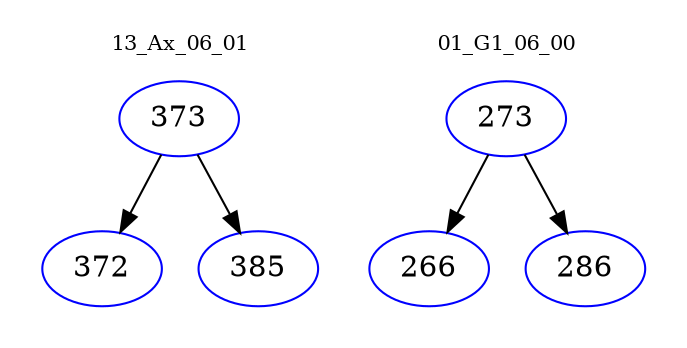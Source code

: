 digraph{
subgraph cluster_0 {
color = white
label = "13_Ax_06_01";
fontsize=10;
T0_373 [label="373", color="blue"]
T0_373 -> T0_372 [color="black"]
T0_372 [label="372", color="blue"]
T0_373 -> T0_385 [color="black"]
T0_385 [label="385", color="blue"]
}
subgraph cluster_1 {
color = white
label = "01_G1_06_00";
fontsize=10;
T1_273 [label="273", color="blue"]
T1_273 -> T1_266 [color="black"]
T1_266 [label="266", color="blue"]
T1_273 -> T1_286 [color="black"]
T1_286 [label="286", color="blue"]
}
}
